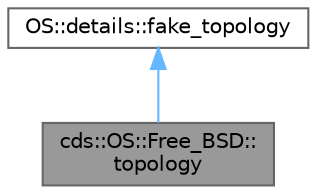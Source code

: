 digraph "cds::OS::Free_BSD::topology"
{
 // LATEX_PDF_SIZE
  bgcolor="transparent";
  edge [fontname=Helvetica,fontsize=10,labelfontname=Helvetica,labelfontsize=10];
  node [fontname=Helvetica,fontsize=10,shape=box,height=0.2,width=0.4];
  Node1 [id="Node000001",label="cds::OS::Free_BSD::\ltopology",height=0.2,width=0.4,color="gray40", fillcolor="grey60", style="filled", fontcolor="black",tooltip="System topology"];
  Node2 -> Node1 [id="edge1_Node000001_Node000002",dir="back",color="steelblue1",style="solid",tooltip=" "];
  Node2 [id="Node000002",label="OS::details::fake_topology",height=0.2,width=0.4,color="gray40", fillcolor="white", style="filled",tooltip=" "];
}
